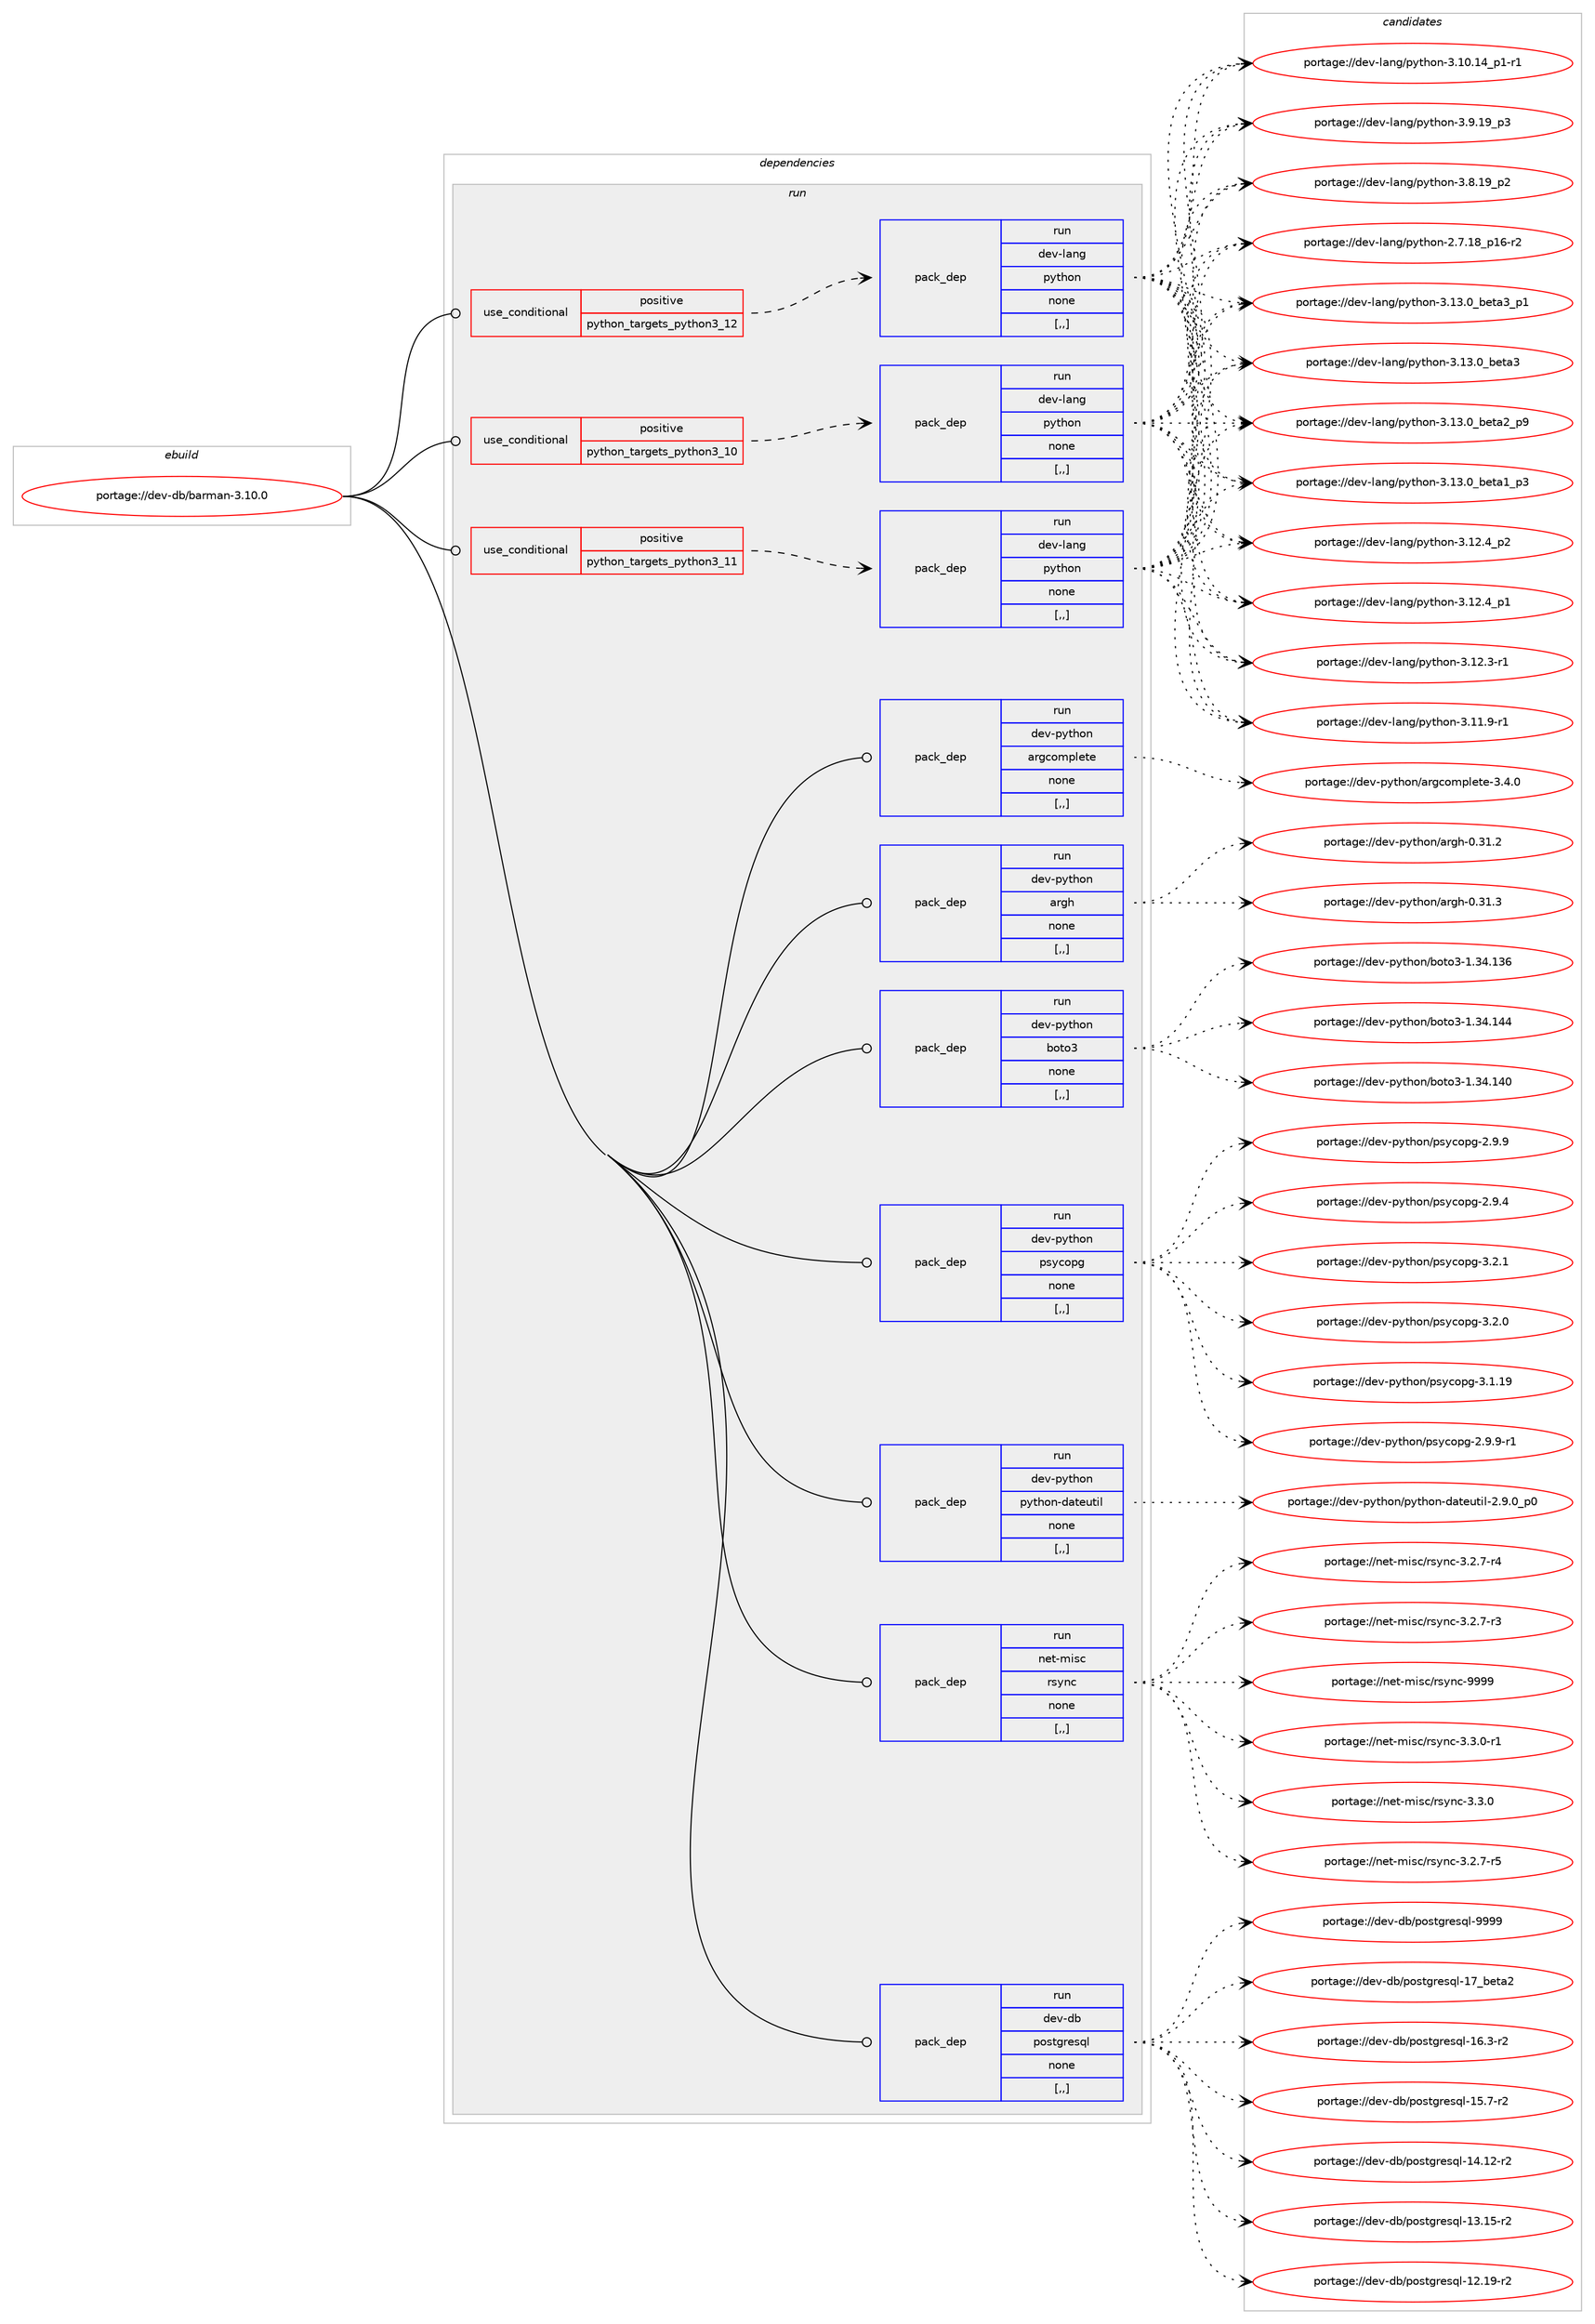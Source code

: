 digraph prolog {

# *************
# Graph options
# *************

newrank=true;
concentrate=true;
compound=true;
graph [rankdir=LR,fontname=Helvetica,fontsize=10,ranksep=1.5];#, ranksep=2.5, nodesep=0.2];
edge  [arrowhead=vee];
node  [fontname=Helvetica,fontsize=10];

# **********
# The ebuild
# **********

subgraph cluster_leftcol {
color=gray;
label=<<i>ebuild</i>>;
id [label="portage://dev-db/barman-3.10.0", color=red, width=4, href="../dev-db/barman-3.10.0.svg"];
}

# ****************
# The dependencies
# ****************

subgraph cluster_midcol {
color=gray;
label=<<i>dependencies</i>>;
subgraph cluster_compile {
fillcolor="#eeeeee";
style=filled;
label=<<i>compile</i>>;
}
subgraph cluster_compileandrun {
fillcolor="#eeeeee";
style=filled;
label=<<i>compile and run</i>>;
}
subgraph cluster_run {
fillcolor="#eeeeee";
style=filled;
label=<<i>run</i>>;
subgraph cond17175 {
dependency65848 [label=<<TABLE BORDER="0" CELLBORDER="1" CELLSPACING="0" CELLPADDING="4"><TR><TD ROWSPAN="3" CELLPADDING="10">use_conditional</TD></TR><TR><TD>positive</TD></TR><TR><TD>python_targets_python3_10</TD></TR></TABLE>>, shape=none, color=red];
subgraph pack47752 {
dependency65849 [label=<<TABLE BORDER="0" CELLBORDER="1" CELLSPACING="0" CELLPADDING="4" WIDTH="220"><TR><TD ROWSPAN="6" CELLPADDING="30">pack_dep</TD></TR><TR><TD WIDTH="110">run</TD></TR><TR><TD>dev-lang</TD></TR><TR><TD>python</TD></TR><TR><TD>none</TD></TR><TR><TD>[,,]</TD></TR></TABLE>>, shape=none, color=blue];
}
dependency65848:e -> dependency65849:w [weight=20,style="dashed",arrowhead="vee"];
}
id:e -> dependency65848:w [weight=20,style="solid",arrowhead="odot"];
subgraph cond17176 {
dependency65850 [label=<<TABLE BORDER="0" CELLBORDER="1" CELLSPACING="0" CELLPADDING="4"><TR><TD ROWSPAN="3" CELLPADDING="10">use_conditional</TD></TR><TR><TD>positive</TD></TR><TR><TD>python_targets_python3_11</TD></TR></TABLE>>, shape=none, color=red];
subgraph pack47753 {
dependency65851 [label=<<TABLE BORDER="0" CELLBORDER="1" CELLSPACING="0" CELLPADDING="4" WIDTH="220"><TR><TD ROWSPAN="6" CELLPADDING="30">pack_dep</TD></TR><TR><TD WIDTH="110">run</TD></TR><TR><TD>dev-lang</TD></TR><TR><TD>python</TD></TR><TR><TD>none</TD></TR><TR><TD>[,,]</TD></TR></TABLE>>, shape=none, color=blue];
}
dependency65850:e -> dependency65851:w [weight=20,style="dashed",arrowhead="vee"];
}
id:e -> dependency65850:w [weight=20,style="solid",arrowhead="odot"];
subgraph cond17177 {
dependency65852 [label=<<TABLE BORDER="0" CELLBORDER="1" CELLSPACING="0" CELLPADDING="4"><TR><TD ROWSPAN="3" CELLPADDING="10">use_conditional</TD></TR><TR><TD>positive</TD></TR><TR><TD>python_targets_python3_12</TD></TR></TABLE>>, shape=none, color=red];
subgraph pack47754 {
dependency65853 [label=<<TABLE BORDER="0" CELLBORDER="1" CELLSPACING="0" CELLPADDING="4" WIDTH="220"><TR><TD ROWSPAN="6" CELLPADDING="30">pack_dep</TD></TR><TR><TD WIDTH="110">run</TD></TR><TR><TD>dev-lang</TD></TR><TR><TD>python</TD></TR><TR><TD>none</TD></TR><TR><TD>[,,]</TD></TR></TABLE>>, shape=none, color=blue];
}
dependency65852:e -> dependency65853:w [weight=20,style="dashed",arrowhead="vee"];
}
id:e -> dependency65852:w [weight=20,style="solid",arrowhead="odot"];
subgraph pack47755 {
dependency65854 [label=<<TABLE BORDER="0" CELLBORDER="1" CELLSPACING="0" CELLPADDING="4" WIDTH="220"><TR><TD ROWSPAN="6" CELLPADDING="30">pack_dep</TD></TR><TR><TD WIDTH="110">run</TD></TR><TR><TD>dev-db</TD></TR><TR><TD>postgresql</TD></TR><TR><TD>none</TD></TR><TR><TD>[,,]</TD></TR></TABLE>>, shape=none, color=blue];
}
id:e -> dependency65854:w [weight=20,style="solid",arrowhead="odot"];
subgraph pack47756 {
dependency65855 [label=<<TABLE BORDER="0" CELLBORDER="1" CELLSPACING="0" CELLPADDING="4" WIDTH="220"><TR><TD ROWSPAN="6" CELLPADDING="30">pack_dep</TD></TR><TR><TD WIDTH="110">run</TD></TR><TR><TD>dev-python</TD></TR><TR><TD>argcomplete</TD></TR><TR><TD>none</TD></TR><TR><TD>[,,]</TD></TR></TABLE>>, shape=none, color=blue];
}
id:e -> dependency65855:w [weight=20,style="solid",arrowhead="odot"];
subgraph pack47757 {
dependency65856 [label=<<TABLE BORDER="0" CELLBORDER="1" CELLSPACING="0" CELLPADDING="4" WIDTH="220"><TR><TD ROWSPAN="6" CELLPADDING="30">pack_dep</TD></TR><TR><TD WIDTH="110">run</TD></TR><TR><TD>dev-python</TD></TR><TR><TD>argh</TD></TR><TR><TD>none</TD></TR><TR><TD>[,,]</TD></TR></TABLE>>, shape=none, color=blue];
}
id:e -> dependency65856:w [weight=20,style="solid",arrowhead="odot"];
subgraph pack47758 {
dependency65857 [label=<<TABLE BORDER="0" CELLBORDER="1" CELLSPACING="0" CELLPADDING="4" WIDTH="220"><TR><TD ROWSPAN="6" CELLPADDING="30">pack_dep</TD></TR><TR><TD WIDTH="110">run</TD></TR><TR><TD>dev-python</TD></TR><TR><TD>boto3</TD></TR><TR><TD>none</TD></TR><TR><TD>[,,]</TD></TR></TABLE>>, shape=none, color=blue];
}
id:e -> dependency65857:w [weight=20,style="solid",arrowhead="odot"];
subgraph pack47759 {
dependency65858 [label=<<TABLE BORDER="0" CELLBORDER="1" CELLSPACING="0" CELLPADDING="4" WIDTH="220"><TR><TD ROWSPAN="6" CELLPADDING="30">pack_dep</TD></TR><TR><TD WIDTH="110">run</TD></TR><TR><TD>dev-python</TD></TR><TR><TD>psycopg</TD></TR><TR><TD>none</TD></TR><TR><TD>[,,]</TD></TR></TABLE>>, shape=none, color=blue];
}
id:e -> dependency65858:w [weight=20,style="solid",arrowhead="odot"];
subgraph pack47760 {
dependency65859 [label=<<TABLE BORDER="0" CELLBORDER="1" CELLSPACING="0" CELLPADDING="4" WIDTH="220"><TR><TD ROWSPAN="6" CELLPADDING="30">pack_dep</TD></TR><TR><TD WIDTH="110">run</TD></TR><TR><TD>dev-python</TD></TR><TR><TD>python-dateutil</TD></TR><TR><TD>none</TD></TR><TR><TD>[,,]</TD></TR></TABLE>>, shape=none, color=blue];
}
id:e -> dependency65859:w [weight=20,style="solid",arrowhead="odot"];
subgraph pack47761 {
dependency65860 [label=<<TABLE BORDER="0" CELLBORDER="1" CELLSPACING="0" CELLPADDING="4" WIDTH="220"><TR><TD ROWSPAN="6" CELLPADDING="30">pack_dep</TD></TR><TR><TD WIDTH="110">run</TD></TR><TR><TD>net-misc</TD></TR><TR><TD>rsync</TD></TR><TR><TD>none</TD></TR><TR><TD>[,,]</TD></TR></TABLE>>, shape=none, color=blue];
}
id:e -> dependency65860:w [weight=20,style="solid",arrowhead="odot"];
}
}

# **************
# The candidates
# **************

subgraph cluster_choices {
rank=same;
color=gray;
label=<<i>candidates</i>>;

subgraph choice47752 {
color=black;
nodesep=1;
choice10010111845108971101034711212111610411111045514649514648959810111697519511249 [label="portage://dev-lang/python-3.13.0_beta3_p1", color=red, width=4,href="../dev-lang/python-3.13.0_beta3_p1.svg"];
choice1001011184510897110103471121211161041111104551464951464895981011169751 [label="portage://dev-lang/python-3.13.0_beta3", color=red, width=4,href="../dev-lang/python-3.13.0_beta3.svg"];
choice10010111845108971101034711212111610411111045514649514648959810111697509511257 [label="portage://dev-lang/python-3.13.0_beta2_p9", color=red, width=4,href="../dev-lang/python-3.13.0_beta2_p9.svg"];
choice10010111845108971101034711212111610411111045514649514648959810111697499511251 [label="portage://dev-lang/python-3.13.0_beta1_p3", color=red, width=4,href="../dev-lang/python-3.13.0_beta1_p3.svg"];
choice100101118451089711010347112121116104111110455146495046529511250 [label="portage://dev-lang/python-3.12.4_p2", color=red, width=4,href="../dev-lang/python-3.12.4_p2.svg"];
choice100101118451089711010347112121116104111110455146495046529511249 [label="portage://dev-lang/python-3.12.4_p1", color=red, width=4,href="../dev-lang/python-3.12.4_p1.svg"];
choice100101118451089711010347112121116104111110455146495046514511449 [label="portage://dev-lang/python-3.12.3-r1", color=red, width=4,href="../dev-lang/python-3.12.3-r1.svg"];
choice100101118451089711010347112121116104111110455146494946574511449 [label="portage://dev-lang/python-3.11.9-r1", color=red, width=4,href="../dev-lang/python-3.11.9-r1.svg"];
choice100101118451089711010347112121116104111110455146494846495295112494511449 [label="portage://dev-lang/python-3.10.14_p1-r1", color=red, width=4,href="../dev-lang/python-3.10.14_p1-r1.svg"];
choice100101118451089711010347112121116104111110455146574649579511251 [label="portage://dev-lang/python-3.9.19_p3", color=red, width=4,href="../dev-lang/python-3.9.19_p3.svg"];
choice100101118451089711010347112121116104111110455146564649579511250 [label="portage://dev-lang/python-3.8.19_p2", color=red, width=4,href="../dev-lang/python-3.8.19_p2.svg"];
choice100101118451089711010347112121116104111110455046554649569511249544511450 [label="portage://dev-lang/python-2.7.18_p16-r2", color=red, width=4,href="../dev-lang/python-2.7.18_p16-r2.svg"];
dependency65849:e -> choice10010111845108971101034711212111610411111045514649514648959810111697519511249:w [style=dotted,weight="100"];
dependency65849:e -> choice1001011184510897110103471121211161041111104551464951464895981011169751:w [style=dotted,weight="100"];
dependency65849:e -> choice10010111845108971101034711212111610411111045514649514648959810111697509511257:w [style=dotted,weight="100"];
dependency65849:e -> choice10010111845108971101034711212111610411111045514649514648959810111697499511251:w [style=dotted,weight="100"];
dependency65849:e -> choice100101118451089711010347112121116104111110455146495046529511250:w [style=dotted,weight="100"];
dependency65849:e -> choice100101118451089711010347112121116104111110455146495046529511249:w [style=dotted,weight="100"];
dependency65849:e -> choice100101118451089711010347112121116104111110455146495046514511449:w [style=dotted,weight="100"];
dependency65849:e -> choice100101118451089711010347112121116104111110455146494946574511449:w [style=dotted,weight="100"];
dependency65849:e -> choice100101118451089711010347112121116104111110455146494846495295112494511449:w [style=dotted,weight="100"];
dependency65849:e -> choice100101118451089711010347112121116104111110455146574649579511251:w [style=dotted,weight="100"];
dependency65849:e -> choice100101118451089711010347112121116104111110455146564649579511250:w [style=dotted,weight="100"];
dependency65849:e -> choice100101118451089711010347112121116104111110455046554649569511249544511450:w [style=dotted,weight="100"];
}
subgraph choice47753 {
color=black;
nodesep=1;
choice10010111845108971101034711212111610411111045514649514648959810111697519511249 [label="portage://dev-lang/python-3.13.0_beta3_p1", color=red, width=4,href="../dev-lang/python-3.13.0_beta3_p1.svg"];
choice1001011184510897110103471121211161041111104551464951464895981011169751 [label="portage://dev-lang/python-3.13.0_beta3", color=red, width=4,href="../dev-lang/python-3.13.0_beta3.svg"];
choice10010111845108971101034711212111610411111045514649514648959810111697509511257 [label="portage://dev-lang/python-3.13.0_beta2_p9", color=red, width=4,href="../dev-lang/python-3.13.0_beta2_p9.svg"];
choice10010111845108971101034711212111610411111045514649514648959810111697499511251 [label="portage://dev-lang/python-3.13.0_beta1_p3", color=red, width=4,href="../dev-lang/python-3.13.0_beta1_p3.svg"];
choice100101118451089711010347112121116104111110455146495046529511250 [label="portage://dev-lang/python-3.12.4_p2", color=red, width=4,href="../dev-lang/python-3.12.4_p2.svg"];
choice100101118451089711010347112121116104111110455146495046529511249 [label="portage://dev-lang/python-3.12.4_p1", color=red, width=4,href="../dev-lang/python-3.12.4_p1.svg"];
choice100101118451089711010347112121116104111110455146495046514511449 [label="portage://dev-lang/python-3.12.3-r1", color=red, width=4,href="../dev-lang/python-3.12.3-r1.svg"];
choice100101118451089711010347112121116104111110455146494946574511449 [label="portage://dev-lang/python-3.11.9-r1", color=red, width=4,href="../dev-lang/python-3.11.9-r1.svg"];
choice100101118451089711010347112121116104111110455146494846495295112494511449 [label="portage://dev-lang/python-3.10.14_p1-r1", color=red, width=4,href="../dev-lang/python-3.10.14_p1-r1.svg"];
choice100101118451089711010347112121116104111110455146574649579511251 [label="portage://dev-lang/python-3.9.19_p3", color=red, width=4,href="../dev-lang/python-3.9.19_p3.svg"];
choice100101118451089711010347112121116104111110455146564649579511250 [label="portage://dev-lang/python-3.8.19_p2", color=red, width=4,href="../dev-lang/python-3.8.19_p2.svg"];
choice100101118451089711010347112121116104111110455046554649569511249544511450 [label="portage://dev-lang/python-2.7.18_p16-r2", color=red, width=4,href="../dev-lang/python-2.7.18_p16-r2.svg"];
dependency65851:e -> choice10010111845108971101034711212111610411111045514649514648959810111697519511249:w [style=dotted,weight="100"];
dependency65851:e -> choice1001011184510897110103471121211161041111104551464951464895981011169751:w [style=dotted,weight="100"];
dependency65851:e -> choice10010111845108971101034711212111610411111045514649514648959810111697509511257:w [style=dotted,weight="100"];
dependency65851:e -> choice10010111845108971101034711212111610411111045514649514648959810111697499511251:w [style=dotted,weight="100"];
dependency65851:e -> choice100101118451089711010347112121116104111110455146495046529511250:w [style=dotted,weight="100"];
dependency65851:e -> choice100101118451089711010347112121116104111110455146495046529511249:w [style=dotted,weight="100"];
dependency65851:e -> choice100101118451089711010347112121116104111110455146495046514511449:w [style=dotted,weight="100"];
dependency65851:e -> choice100101118451089711010347112121116104111110455146494946574511449:w [style=dotted,weight="100"];
dependency65851:e -> choice100101118451089711010347112121116104111110455146494846495295112494511449:w [style=dotted,weight="100"];
dependency65851:e -> choice100101118451089711010347112121116104111110455146574649579511251:w [style=dotted,weight="100"];
dependency65851:e -> choice100101118451089711010347112121116104111110455146564649579511250:w [style=dotted,weight="100"];
dependency65851:e -> choice100101118451089711010347112121116104111110455046554649569511249544511450:w [style=dotted,weight="100"];
}
subgraph choice47754 {
color=black;
nodesep=1;
choice10010111845108971101034711212111610411111045514649514648959810111697519511249 [label="portage://dev-lang/python-3.13.0_beta3_p1", color=red, width=4,href="../dev-lang/python-3.13.0_beta3_p1.svg"];
choice1001011184510897110103471121211161041111104551464951464895981011169751 [label="portage://dev-lang/python-3.13.0_beta3", color=red, width=4,href="../dev-lang/python-3.13.0_beta3.svg"];
choice10010111845108971101034711212111610411111045514649514648959810111697509511257 [label="portage://dev-lang/python-3.13.0_beta2_p9", color=red, width=4,href="../dev-lang/python-3.13.0_beta2_p9.svg"];
choice10010111845108971101034711212111610411111045514649514648959810111697499511251 [label="portage://dev-lang/python-3.13.0_beta1_p3", color=red, width=4,href="../dev-lang/python-3.13.0_beta1_p3.svg"];
choice100101118451089711010347112121116104111110455146495046529511250 [label="portage://dev-lang/python-3.12.4_p2", color=red, width=4,href="../dev-lang/python-3.12.4_p2.svg"];
choice100101118451089711010347112121116104111110455146495046529511249 [label="portage://dev-lang/python-3.12.4_p1", color=red, width=4,href="../dev-lang/python-3.12.4_p1.svg"];
choice100101118451089711010347112121116104111110455146495046514511449 [label="portage://dev-lang/python-3.12.3-r1", color=red, width=4,href="../dev-lang/python-3.12.3-r1.svg"];
choice100101118451089711010347112121116104111110455146494946574511449 [label="portage://dev-lang/python-3.11.9-r1", color=red, width=4,href="../dev-lang/python-3.11.9-r1.svg"];
choice100101118451089711010347112121116104111110455146494846495295112494511449 [label="portage://dev-lang/python-3.10.14_p1-r1", color=red, width=4,href="../dev-lang/python-3.10.14_p1-r1.svg"];
choice100101118451089711010347112121116104111110455146574649579511251 [label="portage://dev-lang/python-3.9.19_p3", color=red, width=4,href="../dev-lang/python-3.9.19_p3.svg"];
choice100101118451089711010347112121116104111110455146564649579511250 [label="portage://dev-lang/python-3.8.19_p2", color=red, width=4,href="../dev-lang/python-3.8.19_p2.svg"];
choice100101118451089711010347112121116104111110455046554649569511249544511450 [label="portage://dev-lang/python-2.7.18_p16-r2", color=red, width=4,href="../dev-lang/python-2.7.18_p16-r2.svg"];
dependency65853:e -> choice10010111845108971101034711212111610411111045514649514648959810111697519511249:w [style=dotted,weight="100"];
dependency65853:e -> choice1001011184510897110103471121211161041111104551464951464895981011169751:w [style=dotted,weight="100"];
dependency65853:e -> choice10010111845108971101034711212111610411111045514649514648959810111697509511257:w [style=dotted,weight="100"];
dependency65853:e -> choice10010111845108971101034711212111610411111045514649514648959810111697499511251:w [style=dotted,weight="100"];
dependency65853:e -> choice100101118451089711010347112121116104111110455146495046529511250:w [style=dotted,weight="100"];
dependency65853:e -> choice100101118451089711010347112121116104111110455146495046529511249:w [style=dotted,weight="100"];
dependency65853:e -> choice100101118451089711010347112121116104111110455146495046514511449:w [style=dotted,weight="100"];
dependency65853:e -> choice100101118451089711010347112121116104111110455146494946574511449:w [style=dotted,weight="100"];
dependency65853:e -> choice100101118451089711010347112121116104111110455146494846495295112494511449:w [style=dotted,weight="100"];
dependency65853:e -> choice100101118451089711010347112121116104111110455146574649579511251:w [style=dotted,weight="100"];
dependency65853:e -> choice100101118451089711010347112121116104111110455146564649579511250:w [style=dotted,weight="100"];
dependency65853:e -> choice100101118451089711010347112121116104111110455046554649569511249544511450:w [style=dotted,weight="100"];
}
subgraph choice47755 {
color=black;
nodesep=1;
choice1001011184510098471121111151161031141011151131084557575757 [label="portage://dev-db/postgresql-9999", color=red, width=4,href="../dev-db/postgresql-9999.svg"];
choice10010111845100984711211111511610311410111511310845495595981011169750 [label="portage://dev-db/postgresql-17_beta2", color=red, width=4,href="../dev-db/postgresql-17_beta2.svg"];
choice10010111845100984711211111511610311410111511310845495446514511450 [label="portage://dev-db/postgresql-16.3-r2", color=red, width=4,href="../dev-db/postgresql-16.3-r2.svg"];
choice10010111845100984711211111511610311410111511310845495346554511450 [label="portage://dev-db/postgresql-15.7-r2", color=red, width=4,href="../dev-db/postgresql-15.7-r2.svg"];
choice1001011184510098471121111151161031141011151131084549524649504511450 [label="portage://dev-db/postgresql-14.12-r2", color=red, width=4,href="../dev-db/postgresql-14.12-r2.svg"];
choice1001011184510098471121111151161031141011151131084549514649534511450 [label="portage://dev-db/postgresql-13.15-r2", color=red, width=4,href="../dev-db/postgresql-13.15-r2.svg"];
choice1001011184510098471121111151161031141011151131084549504649574511450 [label="portage://dev-db/postgresql-12.19-r2", color=red, width=4,href="../dev-db/postgresql-12.19-r2.svg"];
dependency65854:e -> choice1001011184510098471121111151161031141011151131084557575757:w [style=dotted,weight="100"];
dependency65854:e -> choice10010111845100984711211111511610311410111511310845495595981011169750:w [style=dotted,weight="100"];
dependency65854:e -> choice10010111845100984711211111511610311410111511310845495446514511450:w [style=dotted,weight="100"];
dependency65854:e -> choice10010111845100984711211111511610311410111511310845495346554511450:w [style=dotted,weight="100"];
dependency65854:e -> choice1001011184510098471121111151161031141011151131084549524649504511450:w [style=dotted,weight="100"];
dependency65854:e -> choice1001011184510098471121111151161031141011151131084549514649534511450:w [style=dotted,weight="100"];
dependency65854:e -> choice1001011184510098471121111151161031141011151131084549504649574511450:w [style=dotted,weight="100"];
}
subgraph choice47756 {
color=black;
nodesep=1;
choice10010111845112121116104111110479711410399111109112108101116101455146524648 [label="portage://dev-python/argcomplete-3.4.0", color=red, width=4,href="../dev-python/argcomplete-3.4.0.svg"];
dependency65855:e -> choice10010111845112121116104111110479711410399111109112108101116101455146524648:w [style=dotted,weight="100"];
}
subgraph choice47757 {
color=black;
nodesep=1;
choice10010111845112121116104111110479711410310445484651494651 [label="portage://dev-python/argh-0.31.3", color=red, width=4,href="../dev-python/argh-0.31.3.svg"];
choice10010111845112121116104111110479711410310445484651494650 [label="portage://dev-python/argh-0.31.2", color=red, width=4,href="../dev-python/argh-0.31.2.svg"];
dependency65856:e -> choice10010111845112121116104111110479711410310445484651494651:w [style=dotted,weight="100"];
dependency65856:e -> choice10010111845112121116104111110479711410310445484651494650:w [style=dotted,weight="100"];
}
subgraph choice47758 {
color=black;
nodesep=1;
choice10010111845112121116104111110479811111611151454946515246495252 [label="portage://dev-python/boto3-1.34.144", color=red, width=4,href="../dev-python/boto3-1.34.144.svg"];
choice10010111845112121116104111110479811111611151454946515246495248 [label="portage://dev-python/boto3-1.34.140", color=red, width=4,href="../dev-python/boto3-1.34.140.svg"];
choice10010111845112121116104111110479811111611151454946515246495154 [label="portage://dev-python/boto3-1.34.136", color=red, width=4,href="../dev-python/boto3-1.34.136.svg"];
dependency65857:e -> choice10010111845112121116104111110479811111611151454946515246495252:w [style=dotted,weight="100"];
dependency65857:e -> choice10010111845112121116104111110479811111611151454946515246495248:w [style=dotted,weight="100"];
dependency65857:e -> choice10010111845112121116104111110479811111611151454946515246495154:w [style=dotted,weight="100"];
}
subgraph choice47759 {
color=black;
nodesep=1;
choice100101118451121211161041111104711211512199111112103455146504649 [label="portage://dev-python/psycopg-3.2.1", color=red, width=4,href="../dev-python/psycopg-3.2.1.svg"];
choice100101118451121211161041111104711211512199111112103455146504648 [label="portage://dev-python/psycopg-3.2.0", color=red, width=4,href="../dev-python/psycopg-3.2.0.svg"];
choice10010111845112121116104111110471121151219911111210345514649464957 [label="portage://dev-python/psycopg-3.1.19", color=red, width=4,href="../dev-python/psycopg-3.1.19.svg"];
choice1001011184511212111610411111047112115121991111121034550465746574511449 [label="portage://dev-python/psycopg-2.9.9-r1", color=red, width=4,href="../dev-python/psycopg-2.9.9-r1.svg"];
choice100101118451121211161041111104711211512199111112103455046574657 [label="portage://dev-python/psycopg-2.9.9", color=red, width=4,href="../dev-python/psycopg-2.9.9.svg"];
choice100101118451121211161041111104711211512199111112103455046574652 [label="portage://dev-python/psycopg-2.9.4", color=red, width=4,href="../dev-python/psycopg-2.9.4.svg"];
dependency65858:e -> choice100101118451121211161041111104711211512199111112103455146504649:w [style=dotted,weight="100"];
dependency65858:e -> choice100101118451121211161041111104711211512199111112103455146504648:w [style=dotted,weight="100"];
dependency65858:e -> choice10010111845112121116104111110471121151219911111210345514649464957:w [style=dotted,weight="100"];
dependency65858:e -> choice1001011184511212111610411111047112115121991111121034550465746574511449:w [style=dotted,weight="100"];
dependency65858:e -> choice100101118451121211161041111104711211512199111112103455046574657:w [style=dotted,weight="100"];
dependency65858:e -> choice100101118451121211161041111104711211512199111112103455046574652:w [style=dotted,weight="100"];
}
subgraph choice47760 {
color=black;
nodesep=1;
choice100101118451121211161041111104711212111610411111045100971161011171161051084550465746489511248 [label="portage://dev-python/python-dateutil-2.9.0_p0", color=red, width=4,href="../dev-python/python-dateutil-2.9.0_p0.svg"];
dependency65859:e -> choice100101118451121211161041111104711212111610411111045100971161011171161051084550465746489511248:w [style=dotted,weight="100"];
}
subgraph choice47761 {
color=black;
nodesep=1;
choice110101116451091051159947114115121110994557575757 [label="portage://net-misc/rsync-9999", color=red, width=4,href="../net-misc/rsync-9999.svg"];
choice110101116451091051159947114115121110994551465146484511449 [label="portage://net-misc/rsync-3.3.0-r1", color=red, width=4,href="../net-misc/rsync-3.3.0-r1.svg"];
choice11010111645109105115994711411512111099455146514648 [label="portage://net-misc/rsync-3.3.0", color=red, width=4,href="../net-misc/rsync-3.3.0.svg"];
choice110101116451091051159947114115121110994551465046554511453 [label="portage://net-misc/rsync-3.2.7-r5", color=red, width=4,href="../net-misc/rsync-3.2.7-r5.svg"];
choice110101116451091051159947114115121110994551465046554511452 [label="portage://net-misc/rsync-3.2.7-r4", color=red, width=4,href="../net-misc/rsync-3.2.7-r4.svg"];
choice110101116451091051159947114115121110994551465046554511451 [label="portage://net-misc/rsync-3.2.7-r3", color=red, width=4,href="../net-misc/rsync-3.2.7-r3.svg"];
dependency65860:e -> choice110101116451091051159947114115121110994557575757:w [style=dotted,weight="100"];
dependency65860:e -> choice110101116451091051159947114115121110994551465146484511449:w [style=dotted,weight="100"];
dependency65860:e -> choice11010111645109105115994711411512111099455146514648:w [style=dotted,weight="100"];
dependency65860:e -> choice110101116451091051159947114115121110994551465046554511453:w [style=dotted,weight="100"];
dependency65860:e -> choice110101116451091051159947114115121110994551465046554511452:w [style=dotted,weight="100"];
dependency65860:e -> choice110101116451091051159947114115121110994551465046554511451:w [style=dotted,weight="100"];
}
}

}
